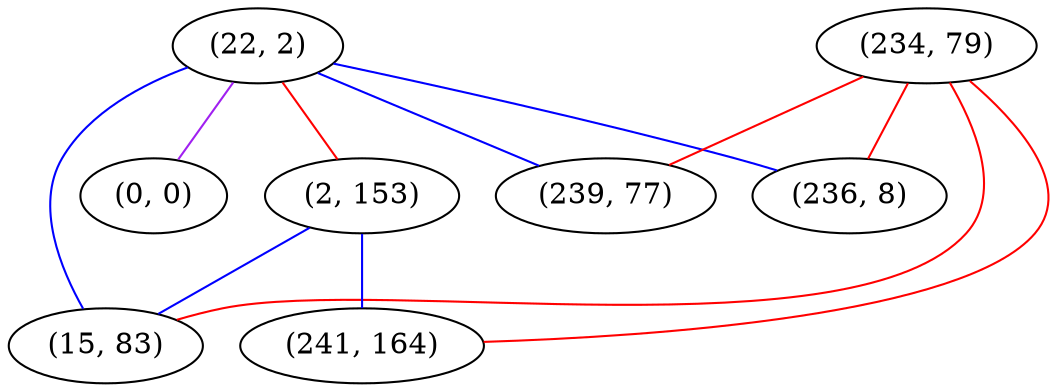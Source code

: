 graph "" {
"(22, 2)";
"(0, 0)";
"(234, 79)";
"(239, 77)";
"(2, 153)";
"(15, 83)";
"(241, 164)";
"(236, 8)";
"(22, 2)" -- "(15, 83)"  [color=blue, key=0, weight=3];
"(22, 2)" -- "(0, 0)"  [color=purple, key=0, weight=4];
"(22, 2)" -- "(239, 77)"  [color=blue, key=0, weight=3];
"(22, 2)" -- "(2, 153)"  [color=red, key=0, weight=1];
"(22, 2)" -- "(236, 8)"  [color=blue, key=0, weight=3];
"(234, 79)" -- "(15, 83)"  [color=red, key=0, weight=1];
"(234, 79)" -- "(239, 77)"  [color=red, key=0, weight=1];
"(234, 79)" -- "(241, 164)"  [color=red, key=0, weight=1];
"(234, 79)" -- "(236, 8)"  [color=red, key=0, weight=1];
"(2, 153)" -- "(15, 83)"  [color=blue, key=0, weight=3];
"(2, 153)" -- "(241, 164)"  [color=blue, key=0, weight=3];
}
